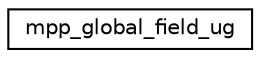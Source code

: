 digraph "Graphical Class Hierarchy"
{
 // INTERACTIVE_SVG=YES
 // LATEX_PDF_SIZE
  edge [fontname="Helvetica",fontsize="10",labelfontname="Helvetica",labelfontsize="10"];
  node [fontname="Helvetica",fontsize="10",shape=record];
  rankdir="LR";
  Node0 [label="mpp_global_field_ug",height=0.2,width=0.4,color="black", fillcolor="white", style="filled",URL="$interfacempp__domains__mod_1_1mpp__global__field__ug.html",tooltip=" "];
}
